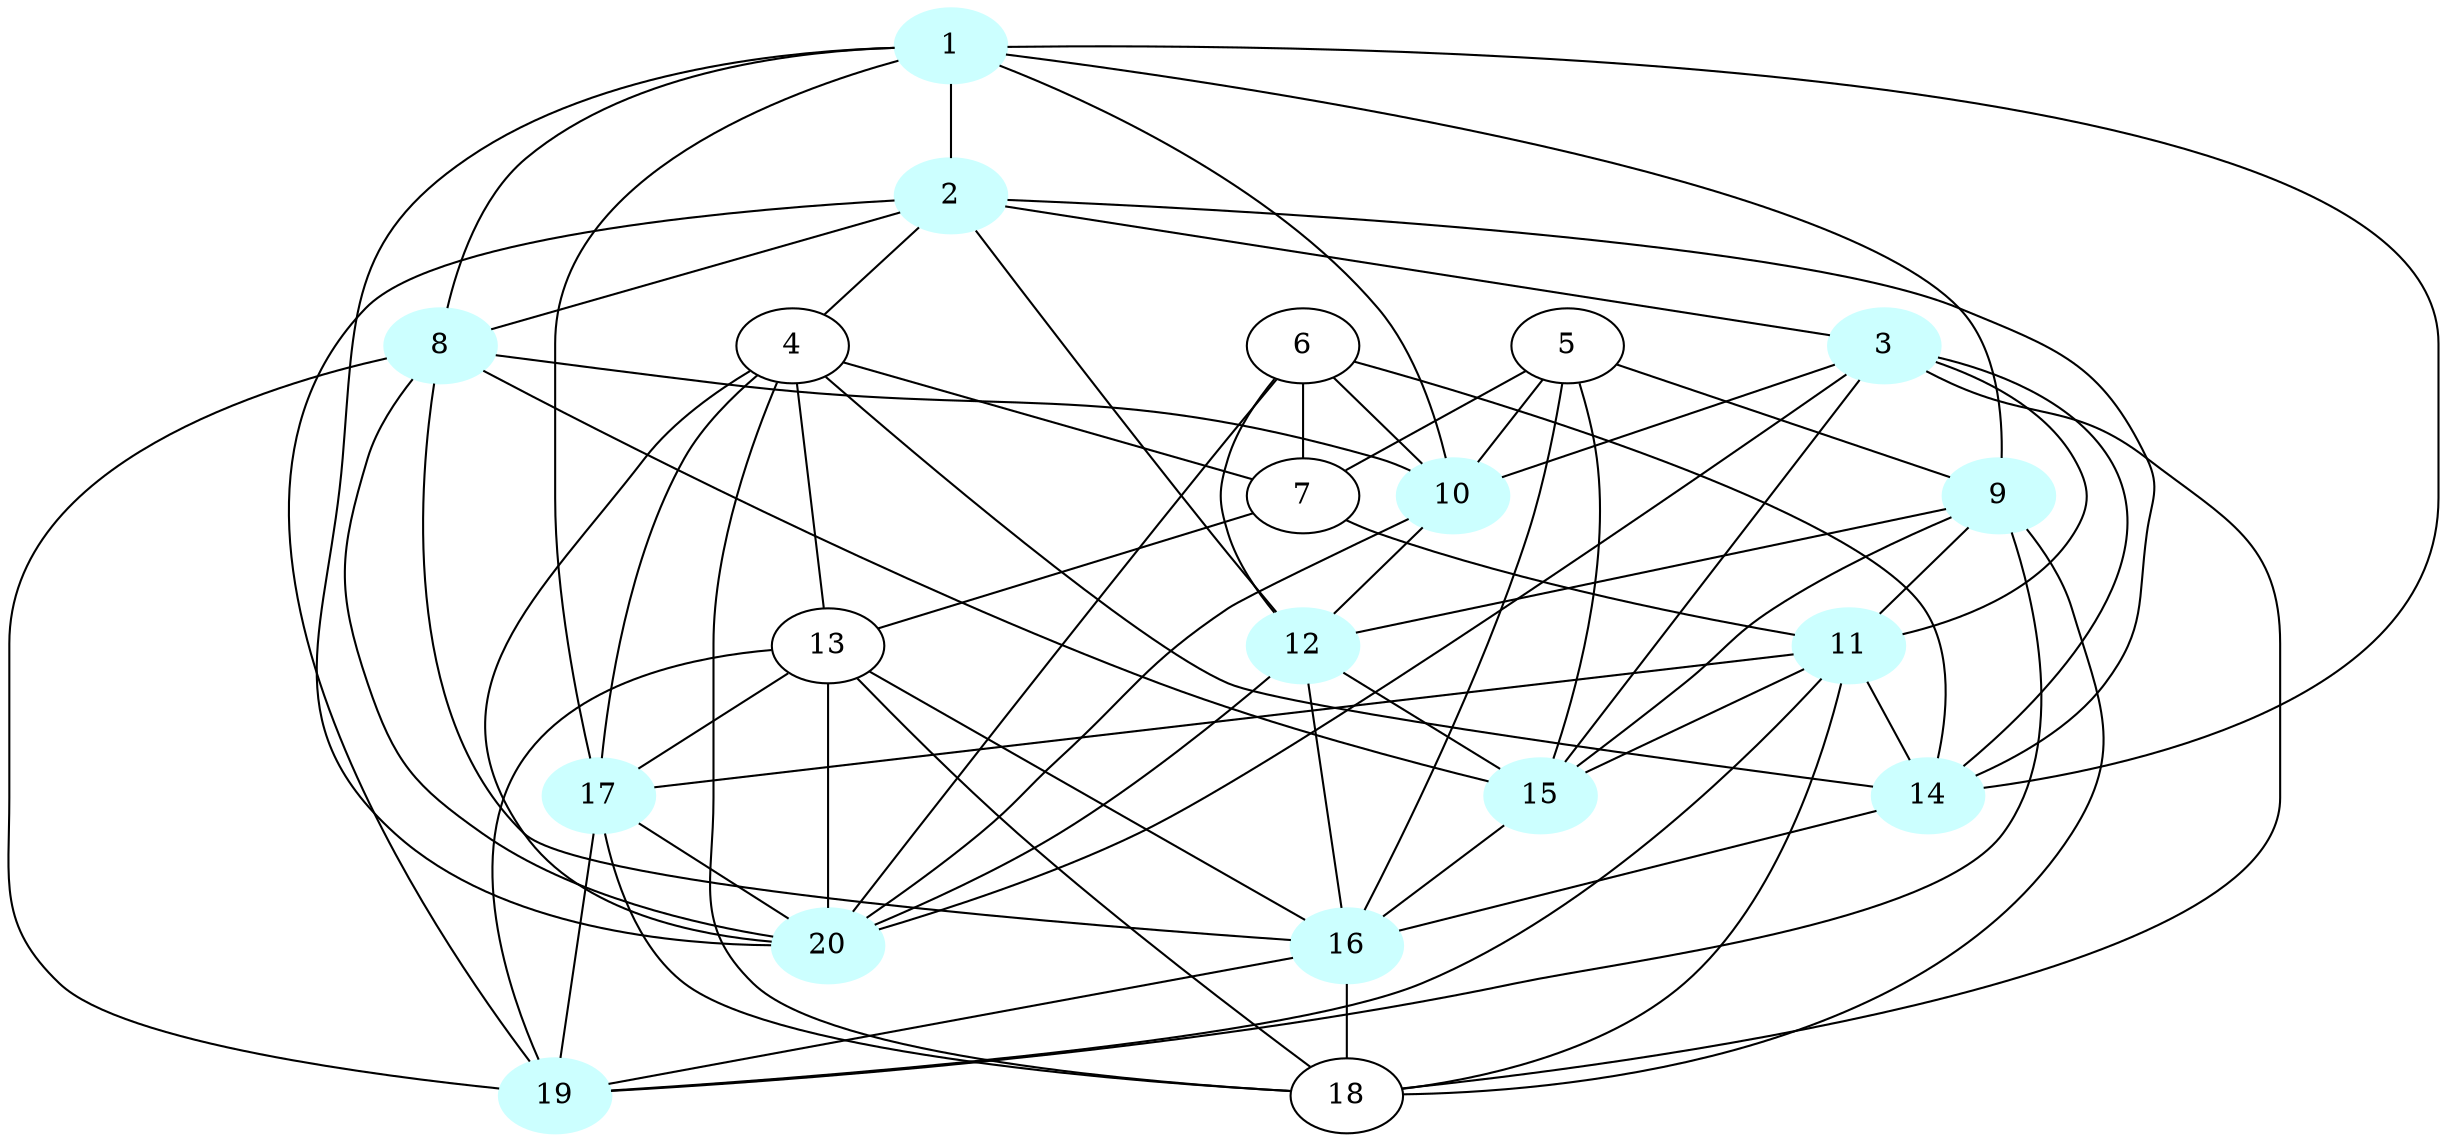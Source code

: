 graph G {
    1 [style=filled, color="#CCFFFF"];
    2 [style=filled, color="#CCFFFF"];
    3 [style=filled, color="#CCFFFF"];
    8 [style=filled, color="#CCFFFF"];
    9 [style=filled, color="#CCFFFF"];
    10 [style=filled, color="#CCFFFF"];
    11 [style=filled, color="#CCFFFF"];
    12 [style=filled, color="#CCFFFF"];
    14 [style=filled, color="#CCFFFF"];
    15 [style=filled, color="#CCFFFF"];
    16 [style=filled, color="#CCFFFF"];
    17 [style=filled, color="#CCFFFF"];
    19 [style=filled, color="#CCFFFF"];
    20 [style=filled, color="#CCFFFF"];
    1 -- 2 [len= 2]
    1 -- 8 [len= 2]
    1 -- 9 [len= 2]
    1 -- 10 [len= 2]
    1 -- 14 [len= 2]
    1 -- 17 [len= 2]
    1 -- 20 [len= 2]
    2 -- 3 [len= 2]
    2 -- 4 [len= 2]
    2 -- 8 [len= 2]
    2 -- 12 [len= 2]
    2 -- 14 [len= 2]
    2 -- 19 [len= 2]
    3 -- 10 [len= 2]
    3 -- 11 [len= 2]
    3 -- 14 [len= 2]
    3 -- 15 [len= 2]
    3 -- 18 [len= 2]
    3 -- 20 [len= 2]
    4 -- 7 [len= 2]
    4 -- 13 [len= 2]
    4 -- 14 [len= 2]
    4 -- 17 [len= 2]
    4 -- 18 [len= 2]
    4 -- 20 [len= 2]
    5 -- 7 [len= 2]
    5 -- 9 [len= 2]
    5 -- 10 [len= 2]
    5 -- 15 [len= 2]
    5 -- 16 [len= 2]
    6 -- 7 [len= 2]
    6 -- 10 [len= 2]
    6 -- 12 [len= 2]
    6 -- 14 [len= 2]
    6 -- 20 [len= 2]
    7 -- 11 [len= 2]
    7 -- 13 [len= 2]
    8 -- 10 [len= 2]
    8 -- 15 [len= 2]
    8 -- 16 [len= 2]
    8 -- 19 [len= 2]
    8 -- 20 [len= 2]
    9 -- 11 [len= 2]
    9 -- 12 [len= 2]
    9 -- 15 [len= 2]
    9 -- 18 [len= 2]
    9 -- 19 [len= 2]
    10 -- 12 [len= 2]
    10 -- 20 [len= 2]
    11 -- 14 [len= 2]
    11 -- 15 [len= 2]
    11 -- 17 [len= 2]
    11 -- 18 [len= 2]
    11 -- 19 [len= 2]
    12 -- 15 [len= 2]
    12 -- 16 [len= 2]
    12 -- 20 [len= 2]
    13 -- 16 [len= 2]
    13 -- 17 [len= 2]
    13 -- 18 [len= 2]
    13 -- 19 [len= 2]
    13 -- 20 [len= 2]
    14 -- 16 [len= 2]
    15 -- 16 [len= 2]
    16 -- 18 [len= 2]
    16 -- 19 [len= 2]
    17 -- 18 [len= 2]
    17 -- 19 [len= 2]
    17 -- 20 [len= 2]
}
